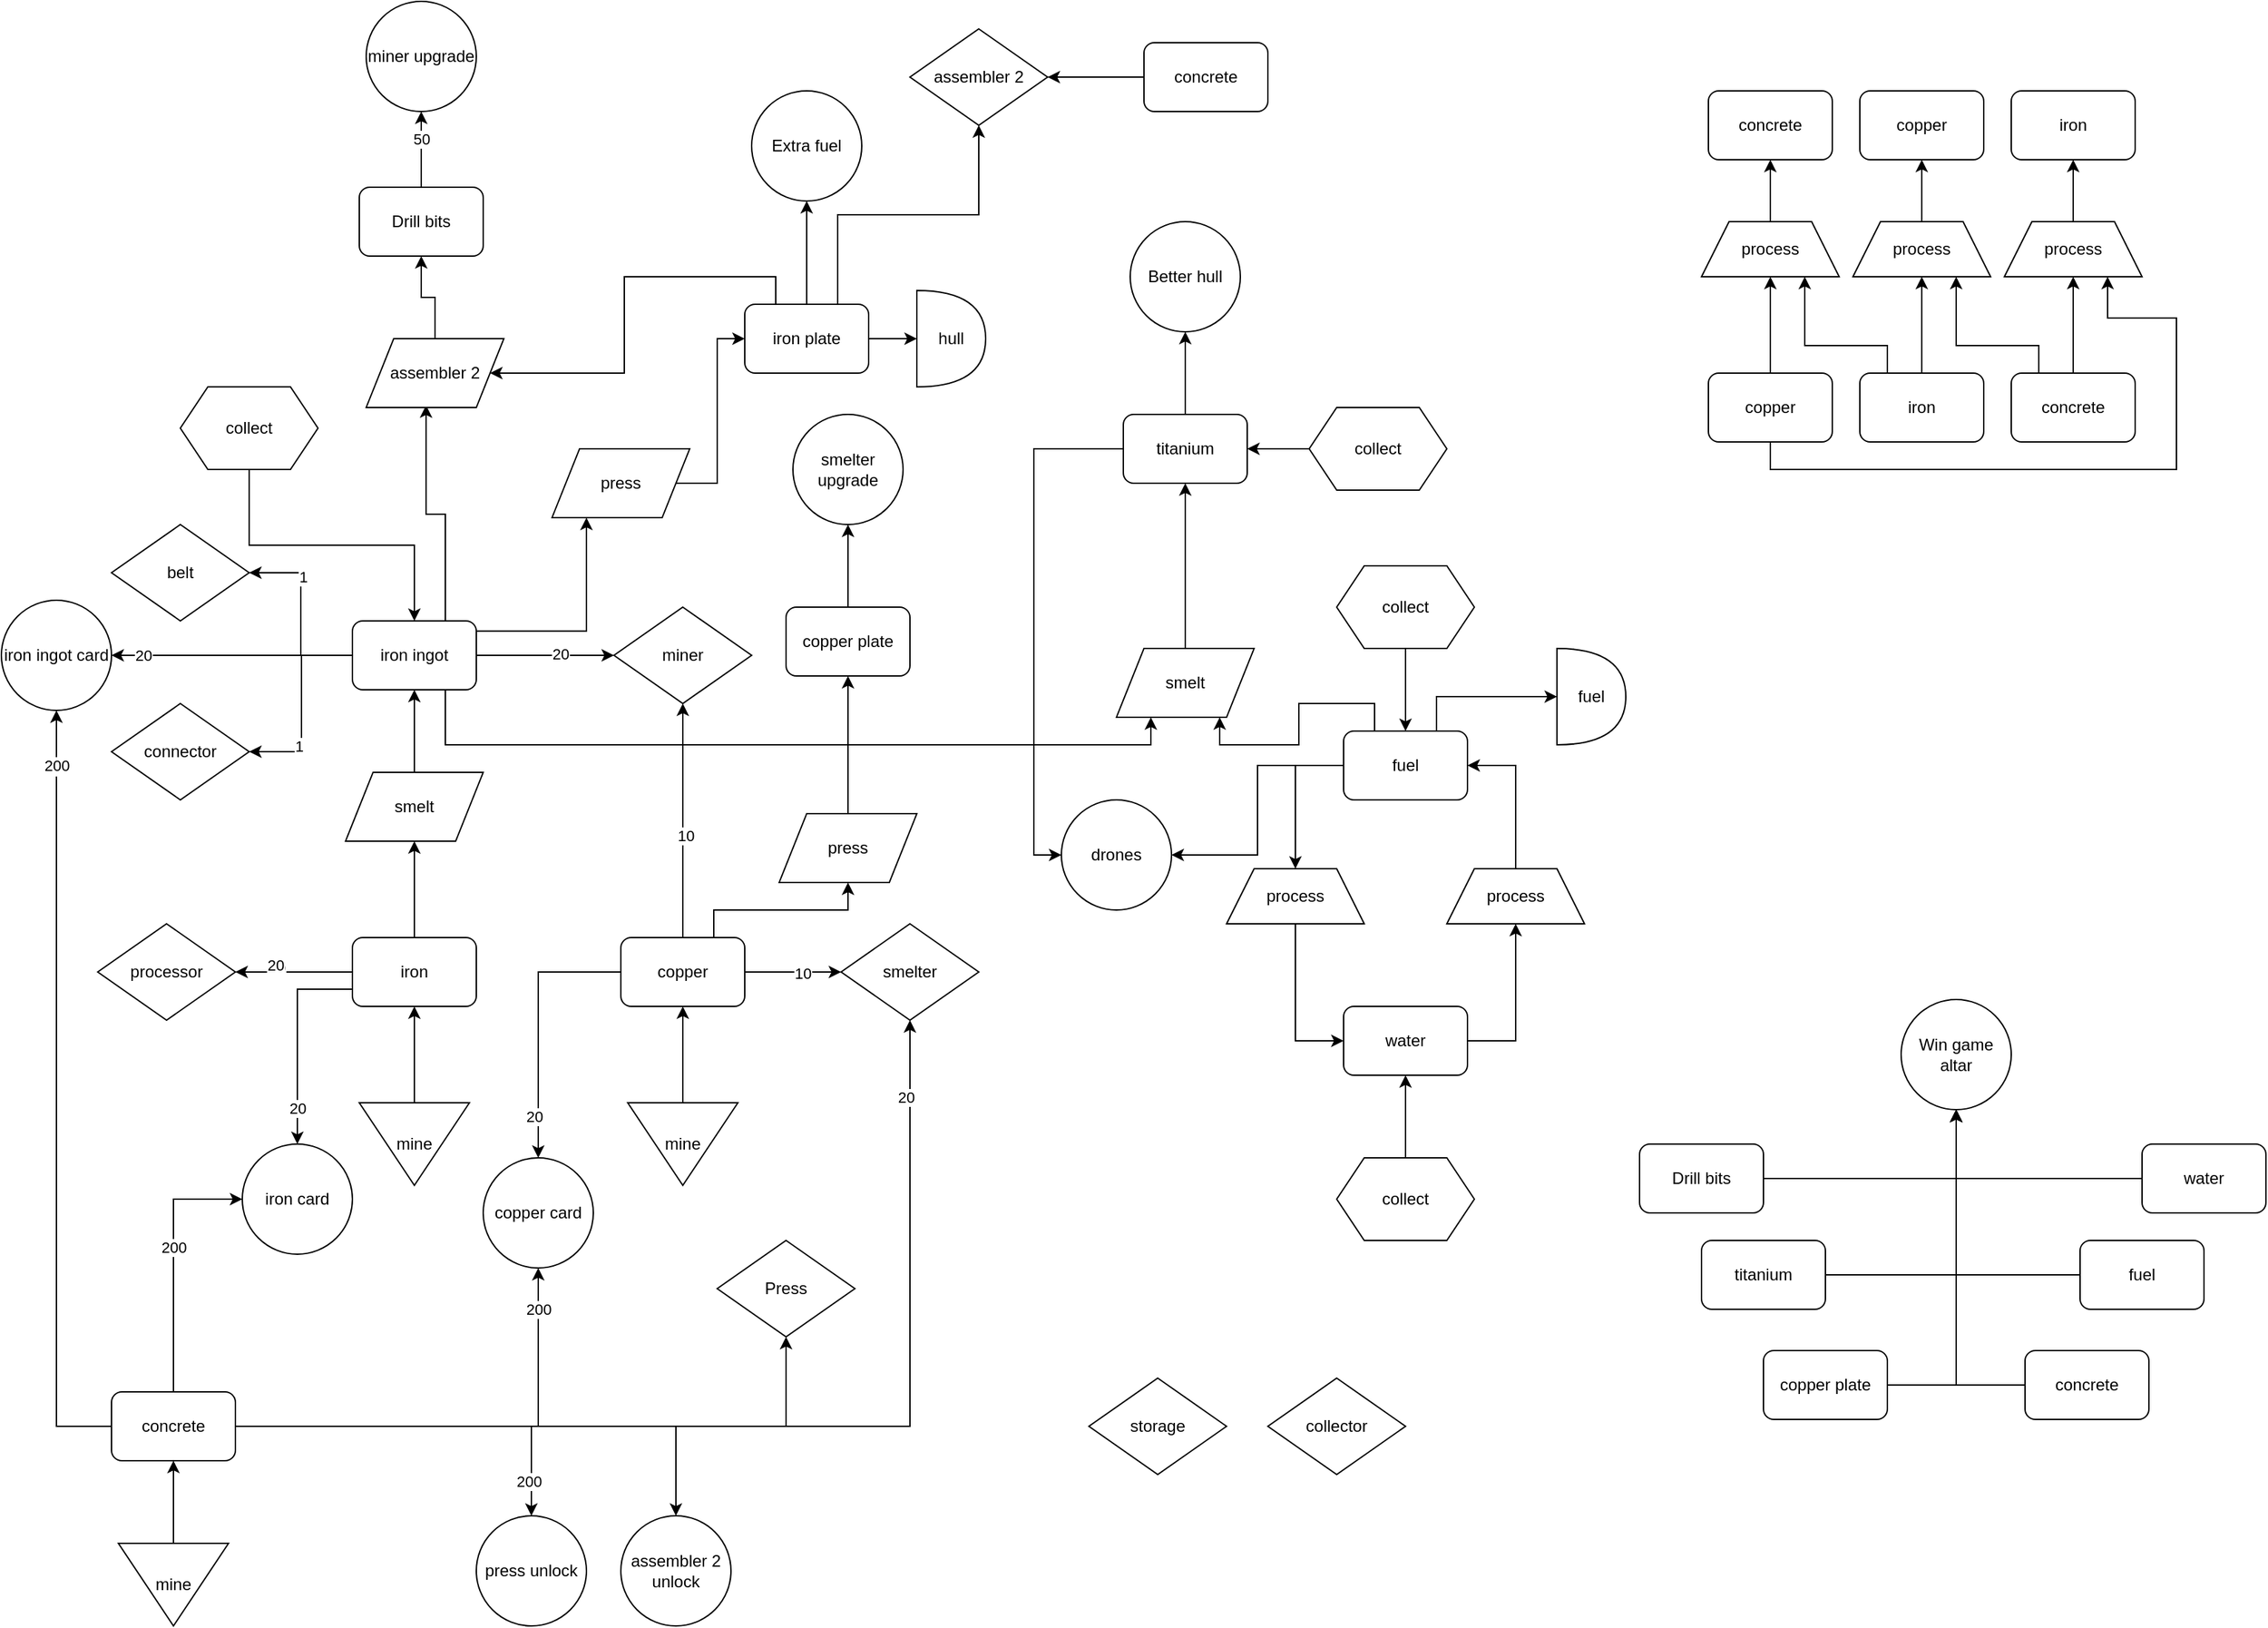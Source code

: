 <mxfile version="14.6.13" type="device"><diagram id="zNj3U_I5U6cbENP7S3Vn" name="Page-1"><mxGraphModel dx="1185" dy="1818" grid="1" gridSize="10" guides="1" tooltips="1" connect="1" arrows="1" fold="1" page="1" pageScale="1" pageWidth="850" pageHeight="1100" math="0" shadow="0"><root><mxCell id="0"/><mxCell id="1" parent="0"/><mxCell id="BwojKqJu_7EMAKEWc-b4-18" style="edgeStyle=orthogonalEdgeStyle;rounded=0;orthogonalLoop=1;jettySize=auto;html=1;entryX=0.5;entryY=1;entryDx=0;entryDy=0;" parent="1" source="BwojKqJu_7EMAKEWc-b4-1" target="BwojKqJu_7EMAKEWc-b4-8" edge="1"><mxGeometry relative="1" as="geometry"/></mxCell><mxCell id="BwojKqJu_7EMAKEWc-b4-26" style="edgeStyle=orthogonalEdgeStyle;rounded=0;orthogonalLoop=1;jettySize=auto;html=1;" parent="1" source="BwojKqJu_7EMAKEWc-b4-1" target="BwojKqJu_7EMAKEWc-b4-21" edge="1"><mxGeometry relative="1" as="geometry"/></mxCell><mxCell id="BwojKqJu_7EMAKEWc-b4-128" value="30" style="edgeLabel;html=1;align=center;verticalAlign=middle;resizable=0;points=[];" parent="BwojKqJu_7EMAKEWc-b4-26" vertex="1" connectable="0"><mxGeometry x="0.294" y="-3" relative="1" as="geometry"><mxPoint as="offset"/></mxGeometry></mxCell><mxCell id="BwojKqJu_7EMAKEWc-b4-129" value="20" style="edgeLabel;html=1;align=center;verticalAlign=middle;resizable=0;points=[];" parent="BwojKqJu_7EMAKEWc-b4-26" vertex="1" connectable="0"><mxGeometry x="0.314" y="-5" relative="1" as="geometry"><mxPoint as="offset"/></mxGeometry></mxCell><mxCell id="BwojKqJu_7EMAKEWc-b4-103" style="edgeStyle=orthogonalEdgeStyle;rounded=0;orthogonalLoop=1;jettySize=auto;html=1;exitX=0;exitY=0.75;exitDx=0;exitDy=0;" parent="1" source="BwojKqJu_7EMAKEWc-b4-1" target="BwojKqJu_7EMAKEWc-b4-102" edge="1"><mxGeometry relative="1" as="geometry"/></mxCell><mxCell id="BwojKqJu_7EMAKEWc-b4-139" value="20" style="edgeLabel;html=1;align=center;verticalAlign=middle;resizable=0;points=[];" parent="BwojKqJu_7EMAKEWc-b4-103" vertex="1" connectable="0"><mxGeometry x="0.655" relative="1" as="geometry"><mxPoint as="offset"/></mxGeometry></mxCell><mxCell id="BwojKqJu_7EMAKEWc-b4-1" value="iron" style="rounded=1;whiteSpace=wrap;html=1;" parent="1" vertex="1"><mxGeometry x="255" y="370" width="90" height="50" as="geometry"/></mxCell><mxCell id="BwojKqJu_7EMAKEWc-b4-4" style="edgeStyle=orthogonalEdgeStyle;rounded=0;orthogonalLoop=1;jettySize=auto;html=1;exitX=0;exitY=0.5;exitDx=0;exitDy=0;" parent="1" source="BwojKqJu_7EMAKEWc-b4-2" target="BwojKqJu_7EMAKEWc-b4-1" edge="1"><mxGeometry relative="1" as="geometry"/></mxCell><mxCell id="BwojKqJu_7EMAKEWc-b4-2" value="mine" style="triangle;whiteSpace=wrap;html=1;direction=south;" parent="1" vertex="1"><mxGeometry x="260" y="490" width="80" height="60" as="geometry"/></mxCell><mxCell id="BwojKqJu_7EMAKEWc-b4-20" style="edgeStyle=orthogonalEdgeStyle;rounded=0;orthogonalLoop=1;jettySize=auto;html=1;" parent="1" source="BwojKqJu_7EMAKEWc-b4-5" target="BwojKqJu_7EMAKEWc-b4-10" edge="1"><mxGeometry relative="1" as="geometry"/></mxCell><mxCell id="BwojKqJu_7EMAKEWc-b4-126" value="10" style="edgeLabel;html=1;align=center;verticalAlign=middle;resizable=0;points=[];" parent="BwojKqJu_7EMAKEWc-b4-20" vertex="1" connectable="0"><mxGeometry x="-0.122" y="-2" relative="1" as="geometry"><mxPoint as="offset"/></mxGeometry></mxCell><mxCell id="BwojKqJu_7EMAKEWc-b4-43" style="edgeStyle=orthogonalEdgeStyle;rounded=0;orthogonalLoop=1;jettySize=auto;html=1;" parent="1" source="BwojKqJu_7EMAKEWc-b4-5" target="BwojKqJu_7EMAKEWc-b4-27" edge="1"><mxGeometry relative="1" as="geometry"/></mxCell><mxCell id="BwojKqJu_7EMAKEWc-b4-125" value="10" style="edgeLabel;html=1;align=center;verticalAlign=middle;resizable=0;points=[];" parent="BwojKqJu_7EMAKEWc-b4-43" vertex="1" connectable="0"><mxGeometry x="0.193" y="-1" relative="1" as="geometry"><mxPoint as="offset"/></mxGeometry></mxCell><mxCell id="BwojKqJu_7EMAKEWc-b4-105" style="edgeStyle=orthogonalEdgeStyle;rounded=0;orthogonalLoop=1;jettySize=auto;html=1;exitX=0;exitY=0.5;exitDx=0;exitDy=0;" parent="1" source="BwojKqJu_7EMAKEWc-b4-5" target="BwojKqJu_7EMAKEWc-b4-104" edge="1"><mxGeometry relative="1" as="geometry"/></mxCell><mxCell id="BwojKqJu_7EMAKEWc-b4-140" value="20" style="edgeLabel;html=1;align=center;verticalAlign=middle;resizable=0;points=[];" parent="BwojKqJu_7EMAKEWc-b4-105" vertex="1" connectable="0"><mxGeometry x="0.687" y="-3" relative="1" as="geometry"><mxPoint as="offset"/></mxGeometry></mxCell><mxCell id="BwojKqJu_7EMAKEWc-b4-151" style="edgeStyle=orthogonalEdgeStyle;rounded=0;orthogonalLoop=1;jettySize=auto;html=1;exitX=0.75;exitY=0;exitDx=0;exitDy=0;" parent="1" source="BwojKqJu_7EMAKEWc-b4-5" target="BwojKqJu_7EMAKEWc-b4-150" edge="1"><mxGeometry relative="1" as="geometry"/></mxCell><mxCell id="BwojKqJu_7EMAKEWc-b4-5" value="copper" style="rounded=1;whiteSpace=wrap;html=1;" parent="1" vertex="1"><mxGeometry x="450" y="370" width="90" height="50" as="geometry"/></mxCell><mxCell id="BwojKqJu_7EMAKEWc-b4-6" style="edgeStyle=orthogonalEdgeStyle;rounded=0;orthogonalLoop=1;jettySize=auto;html=1;exitX=0;exitY=0.5;exitDx=0;exitDy=0;" parent="1" source="BwojKqJu_7EMAKEWc-b4-7" target="BwojKqJu_7EMAKEWc-b4-5" edge="1"><mxGeometry relative="1" as="geometry"/></mxCell><mxCell id="BwojKqJu_7EMAKEWc-b4-7" value="mine" style="triangle;whiteSpace=wrap;html=1;direction=south;" parent="1" vertex="1"><mxGeometry x="455" y="490" width="80" height="60" as="geometry"/></mxCell><mxCell id="BwojKqJu_7EMAKEWc-b4-17" style="edgeStyle=orthogonalEdgeStyle;rounded=0;orthogonalLoop=1;jettySize=auto;html=1;entryX=0.5;entryY=1;entryDx=0;entryDy=0;" parent="1" source="BwojKqJu_7EMAKEWc-b4-8" target="BwojKqJu_7EMAKEWc-b4-9" edge="1"><mxGeometry relative="1" as="geometry"/></mxCell><mxCell id="BwojKqJu_7EMAKEWc-b4-8" value="smelt" style="shape=parallelogram;perimeter=parallelogramPerimeter;whiteSpace=wrap;html=1;fixedSize=1;" parent="1" vertex="1"><mxGeometry x="250" y="250" width="100" height="50" as="geometry"/></mxCell><mxCell id="BwojKqJu_7EMAKEWc-b4-15" value="" style="edgeStyle=orthogonalEdgeStyle;rounded=0;orthogonalLoop=1;jettySize=auto;html=1;" parent="1" source="BwojKqJu_7EMAKEWc-b4-9" target="BwojKqJu_7EMAKEWc-b4-12" edge="1"><mxGeometry relative="1" as="geometry"/></mxCell><mxCell id="BwojKqJu_7EMAKEWc-b4-131" value="1" style="edgeLabel;html=1;align=center;verticalAlign=middle;resizable=0;points=[];" parent="BwojKqJu_7EMAKEWc-b4-15" vertex="1" connectable="0"><mxGeometry x="0.403" y="-1" relative="1" as="geometry"><mxPoint as="offset"/></mxGeometry></mxCell><mxCell id="BwojKqJu_7EMAKEWc-b4-16" style="edgeStyle=orthogonalEdgeStyle;rounded=0;orthogonalLoop=1;jettySize=auto;html=1;entryX=1;entryY=0.5;entryDx=0;entryDy=0;" parent="1" source="BwojKqJu_7EMAKEWc-b4-9" target="BwojKqJu_7EMAKEWc-b4-11" edge="1"><mxGeometry relative="1" as="geometry"><Array as="points"><mxPoint x="218" y="165"/><mxPoint x="218" y="235"/></Array></mxGeometry></mxCell><mxCell id="BwojKqJu_7EMAKEWc-b4-130" value="1" style="edgeLabel;html=1;align=center;verticalAlign=middle;resizable=0;points=[];" parent="BwojKqJu_7EMAKEWc-b4-16" vertex="1" connectable="0"><mxGeometry x="0.423" y="-2" relative="1" as="geometry"><mxPoint as="offset"/></mxGeometry></mxCell><mxCell id="BwojKqJu_7EMAKEWc-b4-19" style="edgeStyle=orthogonalEdgeStyle;rounded=0;orthogonalLoop=1;jettySize=auto;html=1;entryX=0;entryY=0.5;entryDx=0;entryDy=0;" parent="1" source="BwojKqJu_7EMAKEWc-b4-9" target="BwojKqJu_7EMAKEWc-b4-10" edge="1"><mxGeometry relative="1" as="geometry"/></mxCell><mxCell id="BwojKqJu_7EMAKEWc-b4-127" value="20" style="edgeLabel;html=1;align=center;verticalAlign=middle;resizable=0;points=[];" parent="BwojKqJu_7EMAKEWc-b4-19" vertex="1" connectable="0"><mxGeometry x="0.217" y="1" relative="1" as="geometry"><mxPoint as="offset"/></mxGeometry></mxCell><mxCell id="BwojKqJu_7EMAKEWc-b4-35" style="edgeStyle=orthogonalEdgeStyle;rounded=0;orthogonalLoop=1;jettySize=auto;html=1;entryX=0.25;entryY=1;entryDx=0;entryDy=0;exitX=1.002;exitY=0.148;exitDx=0;exitDy=0;exitPerimeter=0;" parent="1" source="BwojKqJu_7EMAKEWc-b4-9" target="BwojKqJu_7EMAKEWc-b4-33" edge="1"><mxGeometry relative="1" as="geometry"/></mxCell><mxCell id="BwojKqJu_7EMAKEWc-b4-71" style="edgeStyle=orthogonalEdgeStyle;rounded=0;orthogonalLoop=1;jettySize=auto;html=1;entryX=0.25;entryY=1;entryDx=0;entryDy=0;exitX=0.75;exitY=1;exitDx=0;exitDy=0;" parent="1" source="BwojKqJu_7EMAKEWc-b4-9" target="BwojKqJu_7EMAKEWc-b4-70" edge="1"><mxGeometry relative="1" as="geometry"/></mxCell><mxCell id="BwojKqJu_7EMAKEWc-b4-107" style="edgeStyle=orthogonalEdgeStyle;rounded=0;orthogonalLoop=1;jettySize=auto;html=1;" parent="1" source="BwojKqJu_7EMAKEWc-b4-9" target="BwojKqJu_7EMAKEWc-b4-106" edge="1"><mxGeometry relative="1" as="geometry"/></mxCell><mxCell id="BwojKqJu_7EMAKEWc-b4-145" value="20" style="edgeLabel;html=1;align=center;verticalAlign=middle;resizable=0;points=[];" parent="BwojKqJu_7EMAKEWc-b4-107" vertex="1" connectable="0"><mxGeometry x="0.741" relative="1" as="geometry"><mxPoint as="offset"/></mxGeometry></mxCell><mxCell id="BwojKqJu_7EMAKEWc-b4-118" style="edgeStyle=orthogonalEdgeStyle;rounded=0;orthogonalLoop=1;jettySize=auto;html=1;exitX=0.75;exitY=0;exitDx=0;exitDy=0;entryX=0.435;entryY=0.968;entryDx=0;entryDy=0;entryPerimeter=0;" parent="1" source="BwojKqJu_7EMAKEWc-b4-9" target="BwojKqJu_7EMAKEWc-b4-142" edge="1"><mxGeometry relative="1" as="geometry"/></mxCell><mxCell id="BwojKqJu_7EMAKEWc-b4-9" value="iron ingot" style="rounded=1;whiteSpace=wrap;html=1;" parent="1" vertex="1"><mxGeometry x="255" y="140" width="90" height="50" as="geometry"/></mxCell><mxCell id="BwojKqJu_7EMAKEWc-b4-10" value="miner" style="rhombus;whiteSpace=wrap;html=1;" parent="1" vertex="1"><mxGeometry x="445" y="130" width="100" height="70" as="geometry"/></mxCell><mxCell id="BwojKqJu_7EMAKEWc-b4-11" value="connector" style="rhombus;whiteSpace=wrap;html=1;" parent="1" vertex="1"><mxGeometry x="80" y="200" width="100" height="70" as="geometry"/></mxCell><mxCell id="BwojKqJu_7EMAKEWc-b4-12" value="belt" style="rhombus;whiteSpace=wrap;html=1;" parent="1" vertex="1"><mxGeometry x="80" y="70" width="100" height="70" as="geometry"/></mxCell><mxCell id="BwojKqJu_7EMAKEWc-b4-14" style="edgeStyle=orthogonalEdgeStyle;rounded=0;orthogonalLoop=1;jettySize=auto;html=1;exitX=0.5;exitY=1;exitDx=0;exitDy=0;" parent="1" source="BwojKqJu_7EMAKEWc-b4-13" target="BwojKqJu_7EMAKEWc-b4-9" edge="1"><mxGeometry relative="1" as="geometry"/></mxCell><mxCell id="BwojKqJu_7EMAKEWc-b4-13" value="collect" style="shape=hexagon;perimeter=hexagonPerimeter2;whiteSpace=wrap;html=1;fixedSize=1;" parent="1" vertex="1"><mxGeometry x="130" y="-30" width="100" height="60" as="geometry"/></mxCell><mxCell id="BwojKqJu_7EMAKEWc-b4-21" value="processor" style="rhombus;whiteSpace=wrap;html=1;" parent="1" vertex="1"><mxGeometry x="70" y="360" width="100" height="70" as="geometry"/></mxCell><mxCell id="BwojKqJu_7EMAKEWc-b4-27" value="smelter" style="rhombus;whiteSpace=wrap;html=1;" parent="1" vertex="1"><mxGeometry x="610" y="360" width="100" height="70" as="geometry"/></mxCell><mxCell id="BwojKqJu_7EMAKEWc-b4-29" value="storage" style="rhombus;whiteSpace=wrap;html=1;" parent="1" vertex="1"><mxGeometry x="790" y="690" width="100" height="70" as="geometry"/></mxCell><mxCell id="BwojKqJu_7EMAKEWc-b4-30" value="collector" style="rhombus;whiteSpace=wrap;html=1;" parent="1" vertex="1"><mxGeometry x="920" y="690" width="100" height="70" as="geometry"/></mxCell><mxCell id="BwojKqJu_7EMAKEWc-b4-38" style="edgeStyle=orthogonalEdgeStyle;rounded=0;orthogonalLoop=1;jettySize=auto;html=1;entryX=0;entryY=0.5;entryDx=0;entryDy=0;" parent="1" source="BwojKqJu_7EMAKEWc-b4-33" target="BwojKqJu_7EMAKEWc-b4-34" edge="1"><mxGeometry relative="1" as="geometry"/></mxCell><mxCell id="BwojKqJu_7EMAKEWc-b4-33" value="press" style="shape=parallelogram;perimeter=parallelogramPerimeter;whiteSpace=wrap;html=1;fixedSize=1;" parent="1" vertex="1"><mxGeometry x="400" y="15" width="100" height="50" as="geometry"/></mxCell><mxCell id="BwojKqJu_7EMAKEWc-b4-40" style="edgeStyle=orthogonalEdgeStyle;rounded=0;orthogonalLoop=1;jettySize=auto;html=1;entryX=0;entryY=0.5;entryDx=0;entryDy=0;entryPerimeter=0;" parent="1" source="BwojKqJu_7EMAKEWc-b4-34" target="BwojKqJu_7EMAKEWc-b4-39" edge="1"><mxGeometry relative="1" as="geometry"/></mxCell><mxCell id="BwojKqJu_7EMAKEWc-b4-108" style="edgeStyle=orthogonalEdgeStyle;rounded=0;orthogonalLoop=1;jettySize=auto;html=1;exitX=0.5;exitY=0;exitDx=0;exitDy=0;entryX=0.5;entryY=1;entryDx=0;entryDy=0;" parent="1" source="BwojKqJu_7EMAKEWc-b4-34" target="BwojKqJu_7EMAKEWc-b4-79" edge="1"><mxGeometry relative="1" as="geometry"><mxPoint x="585" y="-155" as="targetPoint"/></mxGeometry></mxCell><mxCell id="BwojKqJu_7EMAKEWc-b4-119" style="edgeStyle=orthogonalEdgeStyle;rounded=0;orthogonalLoop=1;jettySize=auto;html=1;entryX=1;entryY=0.5;entryDx=0;entryDy=0;exitX=0.25;exitY=0;exitDx=0;exitDy=0;" parent="1" source="BwojKqJu_7EMAKEWc-b4-34" target="BwojKqJu_7EMAKEWc-b4-142" edge="1"><mxGeometry relative="1" as="geometry"/></mxCell><mxCell id="4P7_psXKpLDoPCMUbEb8-3" style="edgeStyle=orthogonalEdgeStyle;rounded=0;orthogonalLoop=1;jettySize=auto;html=1;exitX=0.75;exitY=0;exitDx=0;exitDy=0;" edge="1" parent="1" source="BwojKqJu_7EMAKEWc-b4-34" target="4P7_psXKpLDoPCMUbEb8-1"><mxGeometry relative="1" as="geometry"/></mxCell><mxCell id="BwojKqJu_7EMAKEWc-b4-34" value="iron plate" style="rounded=1;whiteSpace=wrap;html=1;" parent="1" vertex="1"><mxGeometry x="540" y="-90" width="90" height="50" as="geometry"/></mxCell><mxCell id="BwojKqJu_7EMAKEWc-b4-39" value="hull" style="shape=or;whiteSpace=wrap;html=1;" parent="1" vertex="1"><mxGeometry x="665" y="-100" width="50" height="70" as="geometry"/></mxCell><mxCell id="BwojKqJu_7EMAKEWc-b4-111" style="edgeStyle=orthogonalEdgeStyle;rounded=0;orthogonalLoop=1;jettySize=auto;html=1;" parent="1" source="BwojKqJu_7EMAKEWc-b4-45" target="BwojKqJu_7EMAKEWc-b4-104" edge="1"><mxGeometry relative="1" as="geometry"/></mxCell><mxCell id="BwojKqJu_7EMAKEWc-b4-138" value="200" style="edgeLabel;html=1;align=center;verticalAlign=middle;resizable=0;points=[];" parent="BwojKqJu_7EMAKEWc-b4-111" vertex="1" connectable="0"><mxGeometry x="0.769" y="3" relative="1" as="geometry"><mxPoint x="3" y="-9" as="offset"/></mxGeometry></mxCell><mxCell id="BwojKqJu_7EMAKEWc-b4-112" style="edgeStyle=orthogonalEdgeStyle;rounded=0;orthogonalLoop=1;jettySize=auto;html=1;entryX=0;entryY=0.5;entryDx=0;entryDy=0;exitX=0.5;exitY=0;exitDx=0;exitDy=0;" parent="1" source="BwojKqJu_7EMAKEWc-b4-45" target="BwojKqJu_7EMAKEWc-b4-102" edge="1"><mxGeometry relative="1" as="geometry"/></mxCell><mxCell id="BwojKqJu_7EMAKEWc-b4-137" value="200" style="edgeLabel;html=1;align=center;verticalAlign=middle;resizable=0;points=[];" parent="BwojKqJu_7EMAKEWc-b4-112" vertex="1" connectable="0"><mxGeometry x="0.014" y="-3" relative="1" as="geometry"><mxPoint x="-3" y="-9" as="offset"/></mxGeometry></mxCell><mxCell id="BwojKqJu_7EMAKEWc-b4-113" style="edgeStyle=orthogonalEdgeStyle;rounded=0;orthogonalLoop=1;jettySize=auto;html=1;exitX=0;exitY=0.5;exitDx=0;exitDy=0;" parent="1" source="BwojKqJu_7EMAKEWc-b4-45" target="BwojKqJu_7EMAKEWc-b4-106" edge="1"><mxGeometry relative="1" as="geometry"/></mxCell><mxCell id="BwojKqJu_7EMAKEWc-b4-133" value="50" style="edgeLabel;html=1;align=center;verticalAlign=middle;resizable=0;points=[];" parent="BwojKqJu_7EMAKEWc-b4-113" vertex="1" connectable="0"><mxGeometry x="0.856" relative="1" as="geometry"><mxPoint as="offset"/></mxGeometry></mxCell><mxCell id="BwojKqJu_7EMAKEWc-b4-135" value="200" style="edgeLabel;html=1;align=center;verticalAlign=middle;resizable=0;points=[];" parent="BwojKqJu_7EMAKEWc-b4-113" vertex="1" connectable="0"><mxGeometry x="0.859" relative="1" as="geometry"><mxPoint as="offset"/></mxGeometry></mxCell><mxCell id="BwojKqJu_7EMAKEWc-b4-114" style="edgeStyle=orthogonalEdgeStyle;rounded=0;orthogonalLoop=1;jettySize=auto;html=1;entryX=0.5;entryY=1;entryDx=0;entryDy=0;" parent="1" source="BwojKqJu_7EMAKEWc-b4-45" target="BwojKqJu_7EMAKEWc-b4-27" edge="1"><mxGeometry relative="1" as="geometry"><Array as="points"><mxPoint x="660" y="725"/></Array></mxGeometry></mxCell><mxCell id="BwojKqJu_7EMAKEWc-b4-124" value="20" style="edgeLabel;html=1;align=center;verticalAlign=middle;resizable=0;points=[];" parent="BwojKqJu_7EMAKEWc-b4-114" vertex="1" connectable="0"><mxGeometry x="0.857" y="3" relative="1" as="geometry"><mxPoint as="offset"/></mxGeometry></mxCell><mxCell id="BwojKqJu_7EMAKEWc-b4-147" style="edgeStyle=orthogonalEdgeStyle;rounded=0;orthogonalLoop=1;jettySize=auto;html=1;" parent="1" source="BwojKqJu_7EMAKEWc-b4-45" target="BwojKqJu_7EMAKEWc-b4-146" edge="1"><mxGeometry relative="1" as="geometry"/></mxCell><mxCell id="BwojKqJu_7EMAKEWc-b4-148" value="200" style="edgeLabel;html=1;align=center;verticalAlign=middle;resizable=0;points=[];" parent="BwojKqJu_7EMAKEWc-b4-147" vertex="1" connectable="0"><mxGeometry x="0.819" y="-2" relative="1" as="geometry"><mxPoint as="offset"/></mxGeometry></mxCell><mxCell id="BwojKqJu_7EMAKEWc-b4-159" style="edgeStyle=orthogonalEdgeStyle;rounded=0;orthogonalLoop=1;jettySize=auto;html=1;" parent="1" source="BwojKqJu_7EMAKEWc-b4-45" target="BwojKqJu_7EMAKEWc-b4-158" edge="1"><mxGeometry relative="1" as="geometry"/></mxCell><mxCell id="4P7_psXKpLDoPCMUbEb8-6" style="edgeStyle=orthogonalEdgeStyle;rounded=0;orthogonalLoop=1;jettySize=auto;html=1;" edge="1" parent="1" source="BwojKqJu_7EMAKEWc-b4-45" target="4P7_psXKpLDoPCMUbEb8-2"><mxGeometry relative="1" as="geometry"/></mxCell><mxCell id="BwojKqJu_7EMAKEWc-b4-45" value="concrete" style="rounded=1;whiteSpace=wrap;html=1;" parent="1" vertex="1"><mxGeometry x="80" y="700" width="90" height="50" as="geometry"/></mxCell><mxCell id="BwojKqJu_7EMAKEWc-b4-47" style="edgeStyle=orthogonalEdgeStyle;rounded=0;orthogonalLoop=1;jettySize=auto;html=1;entryX=0.5;entryY=1;entryDx=0;entryDy=0;" parent="1" source="BwojKqJu_7EMAKEWc-b4-46" target="BwojKqJu_7EMAKEWc-b4-45" edge="1"><mxGeometry relative="1" as="geometry"/></mxCell><mxCell id="BwojKqJu_7EMAKEWc-b4-46" value="mine" style="triangle;whiteSpace=wrap;html=1;direction=south;" parent="1" vertex="1"><mxGeometry x="85" y="810" width="80" height="60" as="geometry"/></mxCell><mxCell id="BwojKqJu_7EMAKEWc-b4-67" style="edgeStyle=orthogonalEdgeStyle;rounded=0;orthogonalLoop=1;jettySize=auto;html=1;" parent="1" source="BwojKqJu_7EMAKEWc-b4-50" target="BwojKqJu_7EMAKEWc-b4-51" edge="1"><mxGeometry relative="1" as="geometry"/></mxCell><mxCell id="BwojKqJu_7EMAKEWc-b4-50" value="collect" style="shape=hexagon;perimeter=hexagonPerimeter2;whiteSpace=wrap;html=1;fixedSize=1;" parent="1" vertex="1"><mxGeometry x="970" y="530" width="100" height="60" as="geometry"/></mxCell><mxCell id="BwojKqJu_7EMAKEWc-b4-65" style="edgeStyle=orthogonalEdgeStyle;rounded=0;orthogonalLoop=1;jettySize=auto;html=1;entryX=0.5;entryY=1;entryDx=0;entryDy=0;" parent="1" source="BwojKqJu_7EMAKEWc-b4-51" target="BwojKqJu_7EMAKEWc-b4-53" edge="1"><mxGeometry relative="1" as="geometry"><Array as="points"><mxPoint x="1100" y="445"/></Array></mxGeometry></mxCell><mxCell id="BwojKqJu_7EMAKEWc-b4-51" value="water" style="rounded=1;whiteSpace=wrap;html=1;" parent="1" vertex="1"><mxGeometry x="975" y="420" width="90" height="50" as="geometry"/></mxCell><mxCell id="BwojKqJu_7EMAKEWc-b4-63" style="edgeStyle=orthogonalEdgeStyle;rounded=0;orthogonalLoop=1;jettySize=auto;html=1;entryX=1;entryY=0.5;entryDx=0;entryDy=0;" parent="1" source="BwojKqJu_7EMAKEWc-b4-53" target="BwojKqJu_7EMAKEWc-b4-55" edge="1"><mxGeometry relative="1" as="geometry"/></mxCell><mxCell id="BwojKqJu_7EMAKEWc-b4-53" value="process" style="shape=trapezoid;perimeter=trapezoidPerimeter;whiteSpace=wrap;html=1;fixedSize=1;" parent="1" vertex="1"><mxGeometry x="1050" y="320" width="100" height="40" as="geometry"/></mxCell><mxCell id="BwojKqJu_7EMAKEWc-b4-66" style="edgeStyle=orthogonalEdgeStyle;rounded=0;orthogonalLoop=1;jettySize=auto;html=1;entryX=0;entryY=0.5;entryDx=0;entryDy=0;" parent="1" source="BwojKqJu_7EMAKEWc-b4-54" target="BwojKqJu_7EMAKEWc-b4-51" edge="1"><mxGeometry relative="1" as="geometry"/></mxCell><mxCell id="BwojKqJu_7EMAKEWc-b4-54" value="process" style="shape=trapezoid;perimeter=trapezoidPerimeter;whiteSpace=wrap;html=1;fixedSize=1;" parent="1" vertex="1"><mxGeometry x="890" y="320" width="100" height="40" as="geometry"/></mxCell><mxCell id="BwojKqJu_7EMAKEWc-b4-59" style="edgeStyle=orthogonalEdgeStyle;rounded=0;orthogonalLoop=1;jettySize=auto;html=1;exitX=0.75;exitY=0;exitDx=0;exitDy=0;entryX=0;entryY=0.5;entryDx=0;entryDy=0;entryPerimeter=0;" parent="1" source="BwojKqJu_7EMAKEWc-b4-55" target="BwojKqJu_7EMAKEWc-b4-58" edge="1"><mxGeometry relative="1" as="geometry"/></mxCell><mxCell id="BwojKqJu_7EMAKEWc-b4-64" style="edgeStyle=orthogonalEdgeStyle;rounded=0;orthogonalLoop=1;jettySize=auto;html=1;exitX=0;exitY=0.5;exitDx=0;exitDy=0;" parent="1" source="BwojKqJu_7EMAKEWc-b4-55" target="BwojKqJu_7EMAKEWc-b4-54" edge="1"><mxGeometry relative="1" as="geometry"/></mxCell><mxCell id="BwojKqJu_7EMAKEWc-b4-72" style="edgeStyle=orthogonalEdgeStyle;rounded=0;orthogonalLoop=1;jettySize=auto;html=1;entryX=0.75;entryY=1;entryDx=0;entryDy=0;exitX=0.25;exitY=0;exitDx=0;exitDy=0;" parent="1" source="BwojKqJu_7EMAKEWc-b4-55" target="BwojKqJu_7EMAKEWc-b4-70" edge="1"><mxGeometry relative="1" as="geometry"/></mxCell><mxCell id="BwojKqJu_7EMAKEWc-b4-110" style="edgeStyle=orthogonalEdgeStyle;rounded=0;orthogonalLoop=1;jettySize=auto;html=1;" parent="1" source="BwojKqJu_7EMAKEWc-b4-55" target="BwojKqJu_7EMAKEWc-b4-100" edge="1"><mxGeometry relative="1" as="geometry"/></mxCell><mxCell id="BwojKqJu_7EMAKEWc-b4-55" value="fuel" style="rounded=1;whiteSpace=wrap;html=1;" parent="1" vertex="1"><mxGeometry x="975" y="220" width="90" height="50" as="geometry"/></mxCell><mxCell id="BwojKqJu_7EMAKEWc-b4-60" style="edgeStyle=orthogonalEdgeStyle;rounded=0;orthogonalLoop=1;jettySize=auto;html=1;" parent="1" source="BwojKqJu_7EMAKEWc-b4-57" target="BwojKqJu_7EMAKEWc-b4-55" edge="1"><mxGeometry relative="1" as="geometry"/></mxCell><mxCell id="BwojKqJu_7EMAKEWc-b4-57" value="collect" style="shape=hexagon;perimeter=hexagonPerimeter2;whiteSpace=wrap;html=1;fixedSize=1;" parent="1" vertex="1"><mxGeometry x="970" y="100" width="100" height="60" as="geometry"/></mxCell><mxCell id="BwojKqJu_7EMAKEWc-b4-58" value="fuel" style="shape=or;whiteSpace=wrap;html=1;" parent="1" vertex="1"><mxGeometry x="1130" y="160" width="50" height="70" as="geometry"/></mxCell><mxCell id="BwojKqJu_7EMAKEWc-b4-74" style="edgeStyle=orthogonalEdgeStyle;rounded=0;orthogonalLoop=1;jettySize=auto;html=1;" parent="1" source="BwojKqJu_7EMAKEWc-b4-70" target="BwojKqJu_7EMAKEWc-b4-73" edge="1"><mxGeometry relative="1" as="geometry"/></mxCell><mxCell id="BwojKqJu_7EMAKEWc-b4-70" value="smelt" style="shape=parallelogram;perimeter=parallelogramPerimeter;whiteSpace=wrap;html=1;fixedSize=1;" parent="1" vertex="1"><mxGeometry x="810" y="160" width="100" height="50" as="geometry"/></mxCell><mxCell id="BwojKqJu_7EMAKEWc-b4-78" style="edgeStyle=orthogonalEdgeStyle;rounded=0;orthogonalLoop=1;jettySize=auto;html=1;" parent="1" source="BwojKqJu_7EMAKEWc-b4-73" target="BwojKqJu_7EMAKEWc-b4-77" edge="1"><mxGeometry relative="1" as="geometry"/></mxCell><mxCell id="BwojKqJu_7EMAKEWc-b4-109" style="edgeStyle=orthogonalEdgeStyle;rounded=0;orthogonalLoop=1;jettySize=auto;html=1;entryX=0;entryY=0.5;entryDx=0;entryDy=0;exitX=0;exitY=0.5;exitDx=0;exitDy=0;" parent="1" source="BwojKqJu_7EMAKEWc-b4-73" target="BwojKqJu_7EMAKEWc-b4-100" edge="1"><mxGeometry relative="1" as="geometry"/></mxCell><mxCell id="BwojKqJu_7EMAKEWc-b4-73" value="titanium" style="rounded=1;whiteSpace=wrap;html=1;" parent="1" vertex="1"><mxGeometry x="815" y="-10" width="90" height="50" as="geometry"/></mxCell><mxCell id="BwojKqJu_7EMAKEWc-b4-76" style="edgeStyle=orthogonalEdgeStyle;rounded=0;orthogonalLoop=1;jettySize=auto;html=1;" parent="1" source="BwojKqJu_7EMAKEWc-b4-75" target="BwojKqJu_7EMAKEWc-b4-73" edge="1"><mxGeometry relative="1" as="geometry"/></mxCell><mxCell id="BwojKqJu_7EMAKEWc-b4-75" value="collect" style="shape=hexagon;perimeter=hexagonPerimeter2;whiteSpace=wrap;html=1;fixedSize=1;" parent="1" vertex="1"><mxGeometry x="950" y="-15" width="100" height="60" as="geometry"/></mxCell><mxCell id="BwojKqJu_7EMAKEWc-b4-77" value="Better hull" style="ellipse;whiteSpace=wrap;html=1;" parent="1" vertex="1"><mxGeometry x="820" y="-150" width="80" height="80" as="geometry"/></mxCell><mxCell id="BwojKqJu_7EMAKEWc-b4-79" value="Extra fuel" style="ellipse;whiteSpace=wrap;html=1;" parent="1" vertex="1"><mxGeometry x="545" y="-245" width="80" height="80" as="geometry"/></mxCell><mxCell id="BwojKqJu_7EMAKEWc-b4-87" value="Win game&lt;br&gt;altar" style="ellipse;whiteSpace=wrap;html=1;" parent="1" vertex="1"><mxGeometry x="1380" y="415" width="80" height="80" as="geometry"/></mxCell><mxCell id="BwojKqJu_7EMAKEWc-b4-89" style="edgeStyle=orthogonalEdgeStyle;rounded=0;orthogonalLoop=1;jettySize=auto;html=1;" parent="1" source="BwojKqJu_7EMAKEWc-b4-88" target="BwojKqJu_7EMAKEWc-b4-87" edge="1"><mxGeometry relative="1" as="geometry"/></mxCell><mxCell id="BwojKqJu_7EMAKEWc-b4-88" value="concrete" style="rounded=1;whiteSpace=wrap;html=1;" parent="1" vertex="1"><mxGeometry x="1470" y="670" width="90" height="50" as="geometry"/></mxCell><mxCell id="BwojKqJu_7EMAKEWc-b4-91" style="edgeStyle=orthogonalEdgeStyle;rounded=0;orthogonalLoop=1;jettySize=auto;html=1;" parent="1" source="BwojKqJu_7EMAKEWc-b4-90" target="BwojKqJu_7EMAKEWc-b4-87" edge="1"><mxGeometry relative="1" as="geometry"/></mxCell><mxCell id="BwojKqJu_7EMAKEWc-b4-90" value="water" style="rounded=1;whiteSpace=wrap;html=1;" parent="1" vertex="1"><mxGeometry x="1555" y="520" width="90" height="50" as="geometry"/></mxCell><mxCell id="BwojKqJu_7EMAKEWc-b4-94" style="edgeStyle=orthogonalEdgeStyle;rounded=0;orthogonalLoop=1;jettySize=auto;html=1;" parent="1" source="BwojKqJu_7EMAKEWc-b4-92" target="BwojKqJu_7EMAKEWc-b4-87" edge="1"><mxGeometry relative="1" as="geometry"/></mxCell><mxCell id="BwojKqJu_7EMAKEWc-b4-92" value="fuel" style="rounded=1;whiteSpace=wrap;html=1;" parent="1" vertex="1"><mxGeometry x="1510" y="590" width="90" height="50" as="geometry"/></mxCell><mxCell id="BwojKqJu_7EMAKEWc-b4-96" style="edgeStyle=orthogonalEdgeStyle;rounded=0;orthogonalLoop=1;jettySize=auto;html=1;" parent="1" source="BwojKqJu_7EMAKEWc-b4-95" target="BwojKqJu_7EMAKEWc-b4-87" edge="1"><mxGeometry relative="1" as="geometry"/></mxCell><mxCell id="BwojKqJu_7EMAKEWc-b4-95" value="titanium" style="rounded=1;whiteSpace=wrap;html=1;" parent="1" vertex="1"><mxGeometry x="1235" y="590" width="90" height="50" as="geometry"/></mxCell><mxCell id="BwojKqJu_7EMAKEWc-b4-99" style="edgeStyle=orthogonalEdgeStyle;rounded=0;orthogonalLoop=1;jettySize=auto;html=1;" parent="1" source="BwojKqJu_7EMAKEWc-b4-98" target="BwojKqJu_7EMAKEWc-b4-87" edge="1"><mxGeometry relative="1" as="geometry"/></mxCell><mxCell id="BwojKqJu_7EMAKEWc-b4-98" value="copper plate" style="rounded=1;whiteSpace=wrap;html=1;" parent="1" vertex="1"><mxGeometry x="1280" y="670" width="90" height="50" as="geometry"/></mxCell><mxCell id="BwojKqJu_7EMAKEWc-b4-100" value="drones" style="ellipse;whiteSpace=wrap;html=1;" parent="1" vertex="1"><mxGeometry x="770" y="270" width="80" height="80" as="geometry"/></mxCell><mxCell id="BwojKqJu_7EMAKEWc-b4-102" value="iron card" style="ellipse;whiteSpace=wrap;html=1;" parent="1" vertex="1"><mxGeometry x="175" y="520" width="80" height="80" as="geometry"/></mxCell><mxCell id="BwojKqJu_7EMAKEWc-b4-104" value="copper card" style="ellipse;whiteSpace=wrap;html=1;" parent="1" vertex="1"><mxGeometry x="350" y="530" width="80" height="80" as="geometry"/></mxCell><mxCell id="BwojKqJu_7EMAKEWc-b4-106" value="iron ingot card" style="ellipse;whiteSpace=wrap;html=1;" parent="1" vertex="1"><mxGeometry y="125" width="80" height="80" as="geometry"/></mxCell><mxCell id="BwojKqJu_7EMAKEWc-b4-121" style="edgeStyle=orthogonalEdgeStyle;rounded=0;orthogonalLoop=1;jettySize=auto;html=1;" parent="1" source="BwojKqJu_7EMAKEWc-b4-116" target="BwojKqJu_7EMAKEWc-b4-120" edge="1"><mxGeometry relative="1" as="geometry"/></mxCell><mxCell id="BwojKqJu_7EMAKEWc-b4-141" value="50" style="edgeLabel;html=1;align=center;verticalAlign=middle;resizable=0;points=[];" parent="BwojKqJu_7EMAKEWc-b4-121" vertex="1" connectable="0"><mxGeometry x="0.28" relative="1" as="geometry"><mxPoint as="offset"/></mxGeometry></mxCell><mxCell id="BwojKqJu_7EMAKEWc-b4-116" value="Drill bits" style="rounded=1;whiteSpace=wrap;html=1;" parent="1" vertex="1"><mxGeometry x="260" y="-175" width="90" height="50" as="geometry"/></mxCell><mxCell id="BwojKqJu_7EMAKEWc-b4-120" value="miner upgrade" style="ellipse;whiteSpace=wrap;html=1;" parent="1" vertex="1"><mxGeometry x="265" y="-310" width="80" height="80" as="geometry"/></mxCell><mxCell id="BwojKqJu_7EMAKEWc-b4-143" style="edgeStyle=orthogonalEdgeStyle;rounded=0;orthogonalLoop=1;jettySize=auto;html=1;" parent="1" source="BwojKqJu_7EMAKEWc-b4-142" target="BwojKqJu_7EMAKEWc-b4-116" edge="1"><mxGeometry relative="1" as="geometry"/></mxCell><mxCell id="BwojKqJu_7EMAKEWc-b4-142" value="assembler 2" style="shape=parallelogram;perimeter=parallelogramPerimeter;whiteSpace=wrap;html=1;fixedSize=1;" parent="1" vertex="1"><mxGeometry x="265" y="-65" width="100" height="50" as="geometry"/></mxCell><mxCell id="BwojKqJu_7EMAKEWc-b4-146" value="press unlock" style="ellipse;whiteSpace=wrap;html=1;" parent="1" vertex="1"><mxGeometry x="345" y="790" width="80" height="80" as="geometry"/></mxCell><mxCell id="BwojKqJu_7EMAKEWc-b4-157" style="edgeStyle=orthogonalEdgeStyle;rounded=0;orthogonalLoop=1;jettySize=auto;html=1;" parent="1" source="BwojKqJu_7EMAKEWc-b4-149" target="BwojKqJu_7EMAKEWc-b4-87" edge="1"><mxGeometry relative="1" as="geometry"/></mxCell><mxCell id="BwojKqJu_7EMAKEWc-b4-149" value="Drill bits" style="rounded=1;whiteSpace=wrap;html=1;" parent="1" vertex="1"><mxGeometry x="1190" y="520" width="90" height="50" as="geometry"/></mxCell><mxCell id="BwojKqJu_7EMAKEWc-b4-153" style="edgeStyle=orthogonalEdgeStyle;rounded=0;orthogonalLoop=1;jettySize=auto;html=1;" parent="1" source="BwojKqJu_7EMAKEWc-b4-150" target="BwojKqJu_7EMAKEWc-b4-152" edge="1"><mxGeometry relative="1" as="geometry"/></mxCell><mxCell id="BwojKqJu_7EMAKEWc-b4-150" value="press" style="shape=parallelogram;perimeter=parallelogramPerimeter;whiteSpace=wrap;html=1;fixedSize=1;" parent="1" vertex="1"><mxGeometry x="565" y="280" width="100" height="50" as="geometry"/></mxCell><mxCell id="BwojKqJu_7EMAKEWc-b4-156" style="edgeStyle=orthogonalEdgeStyle;rounded=0;orthogonalLoop=1;jettySize=auto;html=1;" parent="1" source="BwojKqJu_7EMAKEWc-b4-152" target="BwojKqJu_7EMAKEWc-b4-154" edge="1"><mxGeometry relative="1" as="geometry"/></mxCell><mxCell id="BwojKqJu_7EMAKEWc-b4-152" value="copper plate" style="rounded=1;whiteSpace=wrap;html=1;" parent="1" vertex="1"><mxGeometry x="570" y="130" width="90" height="50" as="geometry"/></mxCell><mxCell id="BwojKqJu_7EMAKEWc-b4-154" value="smelter upgrade" style="ellipse;whiteSpace=wrap;html=1;" parent="1" vertex="1"><mxGeometry x="575" y="-10" width="80" height="80" as="geometry"/></mxCell><mxCell id="BwojKqJu_7EMAKEWc-b4-158" value="assembler 2 unlock" style="ellipse;whiteSpace=wrap;html=1;" parent="1" vertex="1"><mxGeometry x="450" y="790" width="80" height="80" as="geometry"/></mxCell><mxCell id="_CJN_-wC6GtjF-xfgHch-13" style="edgeStyle=orthogonalEdgeStyle;rounded=0;orthogonalLoop=1;jettySize=auto;html=1;" parent="1" source="_CJN_-wC6GtjF-xfgHch-1" target="_CJN_-wC6GtjF-xfgHch-5" edge="1"><mxGeometry relative="1" as="geometry"/></mxCell><mxCell id="_CJN_-wC6GtjF-xfgHch-16" style="edgeStyle=orthogonalEdgeStyle;rounded=0;orthogonalLoop=1;jettySize=auto;html=1;entryX=0.75;entryY=1;entryDx=0;entryDy=0;" parent="1" source="_CJN_-wC6GtjF-xfgHch-1" target="_CJN_-wC6GtjF-xfgHch-4" edge="1"><mxGeometry relative="1" as="geometry"><Array as="points"><mxPoint x="1370" y="-60"/><mxPoint x="1310" y="-60"/></Array></mxGeometry></mxCell><mxCell id="_CJN_-wC6GtjF-xfgHch-1" value="iron" style="rounded=1;whiteSpace=wrap;html=1;" parent="1" vertex="1"><mxGeometry x="1350" y="-40" width="90" height="50" as="geometry"/></mxCell><mxCell id="_CJN_-wC6GtjF-xfgHch-11" style="edgeStyle=orthogonalEdgeStyle;rounded=0;orthogonalLoop=1;jettySize=auto;html=1;" parent="1" source="_CJN_-wC6GtjF-xfgHch-2" target="_CJN_-wC6GtjF-xfgHch-4" edge="1"><mxGeometry relative="1" as="geometry"/></mxCell><mxCell id="_CJN_-wC6GtjF-xfgHch-12" style="edgeStyle=orthogonalEdgeStyle;rounded=0;orthogonalLoop=1;jettySize=auto;html=1;exitX=0.5;exitY=1;exitDx=0;exitDy=0;entryX=0.75;entryY=1;entryDx=0;entryDy=0;" parent="1" source="_CJN_-wC6GtjF-xfgHch-2" target="_CJN_-wC6GtjF-xfgHch-6" edge="1"><mxGeometry relative="1" as="geometry"><Array as="points"><mxPoint x="1285" y="30"/><mxPoint x="1580" y="30"/><mxPoint x="1580" y="-80"/><mxPoint x="1530" y="-80"/></Array></mxGeometry></mxCell><mxCell id="_CJN_-wC6GtjF-xfgHch-2" value="copper" style="rounded=1;whiteSpace=wrap;html=1;" parent="1" vertex="1"><mxGeometry x="1240" y="-40" width="90" height="50" as="geometry"/></mxCell><mxCell id="_CJN_-wC6GtjF-xfgHch-14" style="edgeStyle=orthogonalEdgeStyle;rounded=0;orthogonalLoop=1;jettySize=auto;html=1;" parent="1" source="_CJN_-wC6GtjF-xfgHch-3" target="_CJN_-wC6GtjF-xfgHch-6" edge="1"><mxGeometry relative="1" as="geometry"/></mxCell><mxCell id="_CJN_-wC6GtjF-xfgHch-15" style="edgeStyle=orthogonalEdgeStyle;rounded=0;orthogonalLoop=1;jettySize=auto;html=1;" parent="1" source="_CJN_-wC6GtjF-xfgHch-3" target="_CJN_-wC6GtjF-xfgHch-5" edge="1"><mxGeometry relative="1" as="geometry"><Array as="points"><mxPoint x="1480" y="-60"/><mxPoint x="1420" y="-60"/></Array></mxGeometry></mxCell><mxCell id="_CJN_-wC6GtjF-xfgHch-3" value="concrete" style="rounded=1;whiteSpace=wrap;html=1;" parent="1" vertex="1"><mxGeometry x="1460" y="-40" width="90" height="50" as="geometry"/></mxCell><mxCell id="_CJN_-wC6GtjF-xfgHch-17" style="edgeStyle=orthogonalEdgeStyle;rounded=0;orthogonalLoop=1;jettySize=auto;html=1;" parent="1" source="_CJN_-wC6GtjF-xfgHch-4" target="_CJN_-wC6GtjF-xfgHch-9" edge="1"><mxGeometry relative="1" as="geometry"/></mxCell><mxCell id="_CJN_-wC6GtjF-xfgHch-4" value="process" style="shape=trapezoid;perimeter=trapezoidPerimeter;whiteSpace=wrap;html=1;fixedSize=1;" parent="1" vertex="1"><mxGeometry x="1235" y="-150" width="100" height="40" as="geometry"/></mxCell><mxCell id="_CJN_-wC6GtjF-xfgHch-18" style="edgeStyle=orthogonalEdgeStyle;rounded=0;orthogonalLoop=1;jettySize=auto;html=1;" parent="1" source="_CJN_-wC6GtjF-xfgHch-5" target="_CJN_-wC6GtjF-xfgHch-8" edge="1"><mxGeometry relative="1" as="geometry"/></mxCell><mxCell id="_CJN_-wC6GtjF-xfgHch-5" value="process" style="shape=trapezoid;perimeter=trapezoidPerimeter;whiteSpace=wrap;html=1;fixedSize=1;" parent="1" vertex="1"><mxGeometry x="1345" y="-150" width="100" height="40" as="geometry"/></mxCell><mxCell id="_CJN_-wC6GtjF-xfgHch-19" style="edgeStyle=orthogonalEdgeStyle;rounded=0;orthogonalLoop=1;jettySize=auto;html=1;" parent="1" source="_CJN_-wC6GtjF-xfgHch-6" target="_CJN_-wC6GtjF-xfgHch-7" edge="1"><mxGeometry relative="1" as="geometry"/></mxCell><mxCell id="_CJN_-wC6GtjF-xfgHch-6" value="process" style="shape=trapezoid;perimeter=trapezoidPerimeter;whiteSpace=wrap;html=1;fixedSize=1;" parent="1" vertex="1"><mxGeometry x="1455" y="-150" width="100" height="40" as="geometry"/></mxCell><mxCell id="_CJN_-wC6GtjF-xfgHch-7" value="iron" style="rounded=1;whiteSpace=wrap;html=1;" parent="1" vertex="1"><mxGeometry x="1460" y="-245" width="90" height="50" as="geometry"/></mxCell><mxCell id="_CJN_-wC6GtjF-xfgHch-8" value="copper" style="rounded=1;whiteSpace=wrap;html=1;" parent="1" vertex="1"><mxGeometry x="1350" y="-245" width="90" height="50" as="geometry"/></mxCell><mxCell id="_CJN_-wC6GtjF-xfgHch-9" value="concrete" style="rounded=1;whiteSpace=wrap;html=1;" parent="1" vertex="1"><mxGeometry x="1240" y="-245" width="90" height="50" as="geometry"/></mxCell><mxCell id="4P7_psXKpLDoPCMUbEb8-1" value="assembler 2" style="rhombus;whiteSpace=wrap;html=1;" vertex="1" parent="1"><mxGeometry x="660" y="-290" width="100" height="70" as="geometry"/></mxCell><mxCell id="4P7_psXKpLDoPCMUbEb8-2" value="Press" style="rhombus;whiteSpace=wrap;html=1;" vertex="1" parent="1"><mxGeometry x="520" y="590" width="100" height="70" as="geometry"/></mxCell><mxCell id="4P7_psXKpLDoPCMUbEb8-5" style="edgeStyle=orthogonalEdgeStyle;rounded=0;orthogonalLoop=1;jettySize=auto;html=1;" edge="1" parent="1" source="4P7_psXKpLDoPCMUbEb8-4" target="4P7_psXKpLDoPCMUbEb8-1"><mxGeometry relative="1" as="geometry"/></mxCell><mxCell id="4P7_psXKpLDoPCMUbEb8-4" value="concrete" style="rounded=1;whiteSpace=wrap;html=1;" vertex="1" parent="1"><mxGeometry x="830" y="-280" width="90" height="50" as="geometry"/></mxCell></root></mxGraphModel></diagram></mxfile>